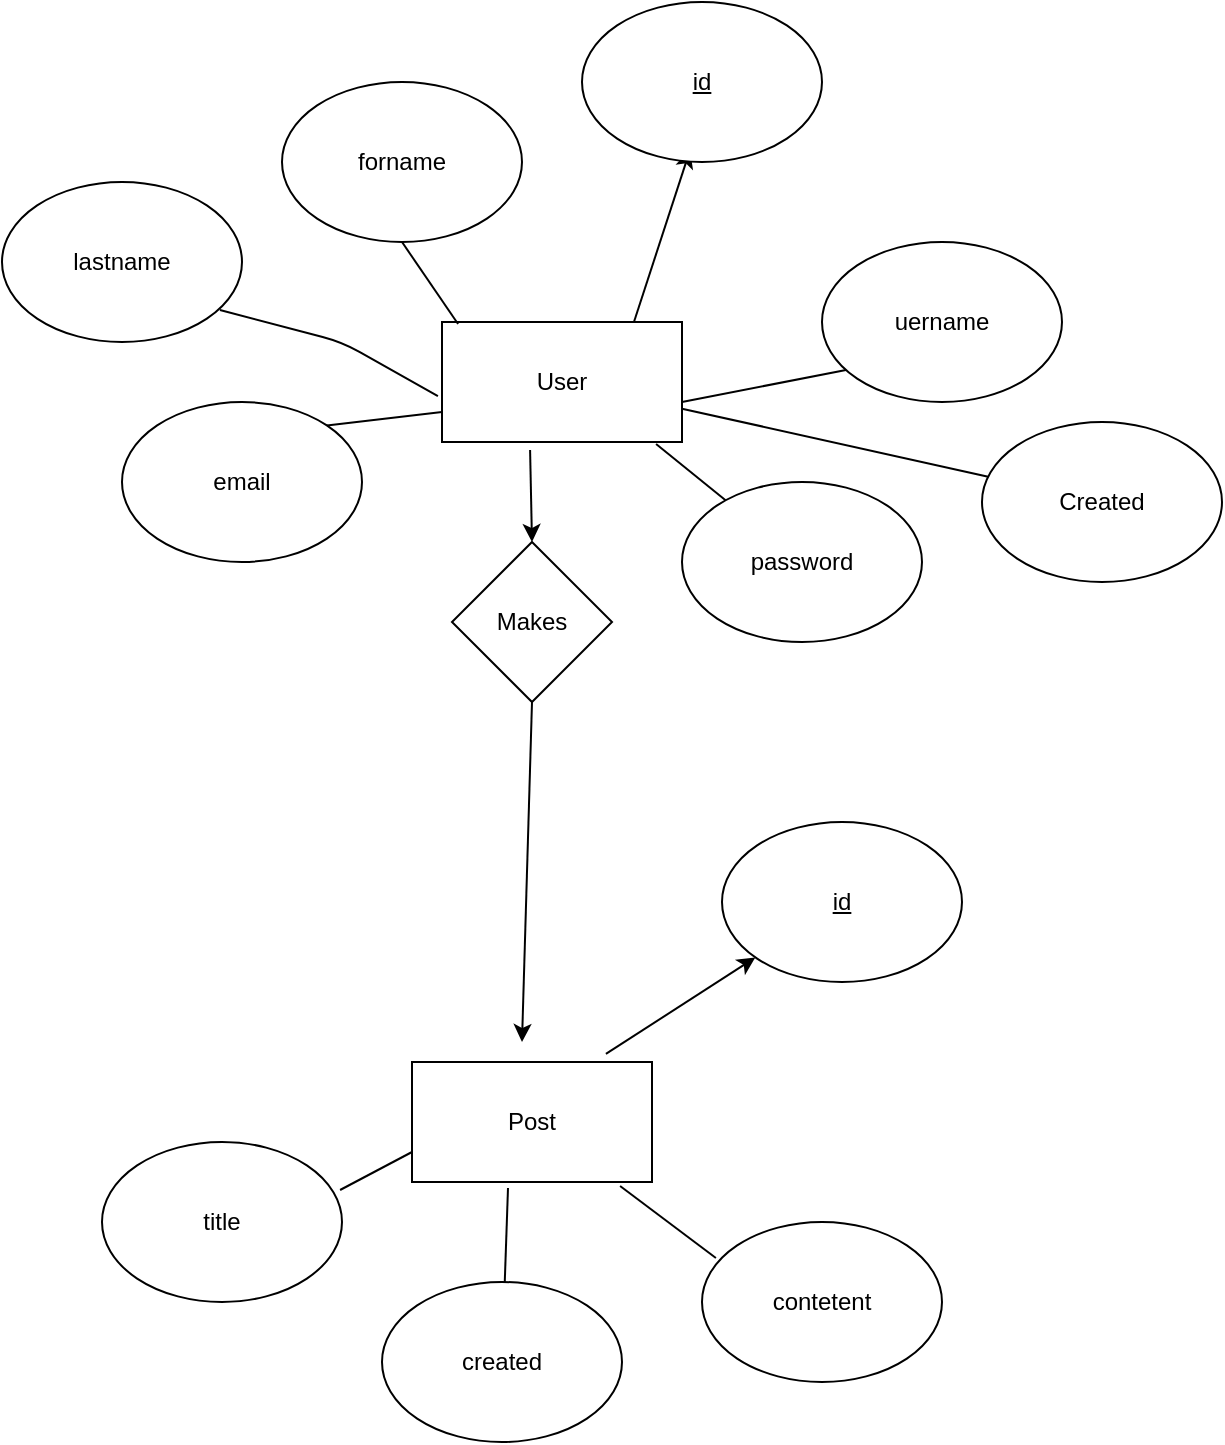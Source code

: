 <mxfile>
    <diagram id="tKXuXh3N10UlqcK_CjQs" name="Page-1">
        <mxGraphModel dx="839" dy="1879" grid="1" gridSize="10" guides="1" tooltips="1" connect="1" arrows="1" fold="1" page="1" pageScale="1" pageWidth="850" pageHeight="1100" math="0" shadow="0">
            <root>
                <mxCell id="0"/>
                <mxCell id="1" parent="0"/>
                <mxCell id="2" value="User" style="rounded=0;whiteSpace=wrap;html=1;" vertex="1" parent="1">
                    <mxGeometry x="320" y="120" width="120" height="60" as="geometry"/>
                </mxCell>
                <mxCell id="3" value="Post" style="rounded=0;whiteSpace=wrap;html=1;" vertex="1" parent="1">
                    <mxGeometry x="305" y="490" width="120" height="60" as="geometry"/>
                </mxCell>
                <mxCell id="4" value="" style="endArrow=classic;html=1;exitX=0.808;exitY=-0.067;exitDx=0;exitDy=0;exitPerimeter=0;" edge="1" parent="1" source="3" target="5">
                    <mxGeometry width="50" height="50" relative="1" as="geometry">
                        <mxPoint x="400" y="420" as="sourcePoint"/>
                        <mxPoint x="430" y="400" as="targetPoint"/>
                    </mxGeometry>
                </mxCell>
                <mxCell id="5" value="&lt;u&gt;id&lt;/u&gt;" style="ellipse;whiteSpace=wrap;html=1;" vertex="1" parent="1">
                    <mxGeometry x="460" y="370" width="120" height="80" as="geometry"/>
                </mxCell>
                <mxCell id="6" value="" style="endArrow=classic;html=1;exitX=0.808;exitY=-0.067;exitDx=0;exitDy=0;exitPerimeter=0;" edge="1" parent="1">
                    <mxGeometry width="50" height="50" relative="1" as="geometry">
                        <mxPoint x="415.98" y="120" as="sourcePoint"/>
                        <mxPoint x="444.02" y="34.02" as="targetPoint"/>
                    </mxGeometry>
                </mxCell>
                <mxCell id="7" value="&lt;u&gt;id&lt;/u&gt;" style="ellipse;whiteSpace=wrap;html=1;" vertex="1" parent="1">
                    <mxGeometry x="390" y="-40" width="120" height="80" as="geometry"/>
                </mxCell>
                <mxCell id="10" value="title" style="ellipse;whiteSpace=wrap;html=1;" vertex="1" parent="1">
                    <mxGeometry x="150" y="530" width="120" height="80" as="geometry"/>
                </mxCell>
                <mxCell id="11" value="contetent" style="ellipse;whiteSpace=wrap;html=1;" vertex="1" parent="1">
                    <mxGeometry x="450" y="570" width="120" height="80" as="geometry"/>
                </mxCell>
                <mxCell id="12" value="created" style="ellipse;whiteSpace=wrap;html=1;" vertex="1" parent="1">
                    <mxGeometry x="290" y="600" width="120" height="80" as="geometry"/>
                </mxCell>
                <mxCell id="13" value="Makes" style="rhombus;whiteSpace=wrap;html=1;" vertex="1" parent="1">
                    <mxGeometry x="325" y="230" width="80" height="80" as="geometry"/>
                </mxCell>
                <mxCell id="14" value="" style="endArrow=classic;html=1;exitX=0.367;exitY=1.067;exitDx=0;exitDy=0;exitPerimeter=0;entryX=0.5;entryY=0;entryDx=0;entryDy=0;" edge="1" parent="1" source="2" target="13">
                    <mxGeometry width="50" height="50" relative="1" as="geometry">
                        <mxPoint x="400" y="420" as="sourcePoint"/>
                        <mxPoint x="370" y="220" as="targetPoint"/>
                        <Array as="points"/>
                    </mxGeometry>
                </mxCell>
                <mxCell id="15" value="" style="endArrow=classic;html=1;exitX=0.5;exitY=1;exitDx=0;exitDy=0;" edge="1" parent="1" source="13">
                    <mxGeometry width="50" height="50" relative="1" as="geometry">
                        <mxPoint x="370" y="320" as="sourcePoint"/>
                        <mxPoint x="360" y="480" as="targetPoint"/>
                        <Array as="points"/>
                    </mxGeometry>
                </mxCell>
                <mxCell id="16" value="forname" style="ellipse;whiteSpace=wrap;html=1;" vertex="1" parent="1">
                    <mxGeometry x="240" width="120" height="80" as="geometry"/>
                </mxCell>
                <mxCell id="17" value="lastname" style="ellipse;whiteSpace=wrap;html=1;" vertex="1" parent="1">
                    <mxGeometry x="100" y="50" width="120" height="80" as="geometry"/>
                </mxCell>
                <mxCell id="18" value="email" style="ellipse;whiteSpace=wrap;html=1;" vertex="1" parent="1">
                    <mxGeometry x="160" y="160" width="120" height="80" as="geometry"/>
                </mxCell>
                <mxCell id="19" value="uername" style="ellipse;whiteSpace=wrap;html=1;" vertex="1" parent="1">
                    <mxGeometry x="510" y="80" width="120" height="80" as="geometry"/>
                </mxCell>
                <mxCell id="20" value="password" style="ellipse;whiteSpace=wrap;html=1;" vertex="1" parent="1">
                    <mxGeometry x="440" y="200" width="120" height="80" as="geometry"/>
                </mxCell>
                <mxCell id="21" value="Created" style="ellipse;whiteSpace=wrap;html=1;" vertex="1" parent="1">
                    <mxGeometry x="590" y="170" width="120" height="80" as="geometry"/>
                </mxCell>
                <mxCell id="22" value="" style="endArrow=none;html=1;entryX=0.1;entryY=0.8;entryDx=0;entryDy=0;entryPerimeter=0;" edge="1" parent="1" target="19">
                    <mxGeometry width="50" height="50" relative="1" as="geometry">
                        <mxPoint x="440" y="160" as="sourcePoint"/>
                        <mxPoint x="490" y="110" as="targetPoint"/>
                    </mxGeometry>
                </mxCell>
                <mxCell id="23" value="" style="endArrow=none;html=1;" edge="1" parent="1" source="2" target="21">
                    <mxGeometry width="50" height="50" relative="1" as="geometry">
                        <mxPoint x="450" y="170" as="sourcePoint"/>
                        <mxPoint x="532" y="154" as="targetPoint"/>
                    </mxGeometry>
                </mxCell>
                <mxCell id="24" value="" style="endArrow=none;html=1;exitX=0.892;exitY=1.017;exitDx=0;exitDy=0;exitPerimeter=0;" edge="1" parent="1" source="2" target="20">
                    <mxGeometry width="50" height="50" relative="1" as="geometry">
                        <mxPoint x="460" y="180" as="sourcePoint"/>
                        <mxPoint x="602.53" y="208.506" as="targetPoint"/>
                    </mxGeometry>
                </mxCell>
                <mxCell id="25" value="" style="endArrow=none;html=1;exitX=-0.017;exitY=0.617;exitDx=0;exitDy=0;exitPerimeter=0;entryX=0.908;entryY=0.8;entryDx=0;entryDy=0;entryPerimeter=0;" edge="1" parent="1" source="2" target="17">
                    <mxGeometry width="50" height="50" relative="1" as="geometry">
                        <mxPoint x="470" y="190" as="sourcePoint"/>
                        <mxPoint x="485.632" y="213.448" as="targetPoint"/>
                        <Array as="points">
                            <mxPoint x="270" y="130"/>
                        </Array>
                    </mxGeometry>
                </mxCell>
                <mxCell id="26" value="" style="endArrow=none;html=1;exitX=0;exitY=0.75;exitDx=0;exitDy=0;entryX=1;entryY=0;entryDx=0;entryDy=0;" edge="1" parent="1" source="2" target="18">
                    <mxGeometry width="50" height="50" relative="1" as="geometry">
                        <mxPoint x="327.96" y="167.02" as="sourcePoint"/>
                        <mxPoint x="218.96" y="124" as="targetPoint"/>
                        <Array as="points"/>
                    </mxGeometry>
                </mxCell>
                <mxCell id="27" value="" style="endArrow=none;html=1;exitX=0.067;exitY=0.017;exitDx=0;exitDy=0;exitPerimeter=0;entryX=0.5;entryY=1;entryDx=0;entryDy=0;" edge="1" parent="1" source="2" target="16">
                    <mxGeometry width="50" height="50" relative="1" as="geometry">
                        <mxPoint x="337.96" y="177.02" as="sourcePoint"/>
                        <mxPoint x="272.426" y="181.716" as="targetPoint"/>
                        <Array as="points"/>
                    </mxGeometry>
                </mxCell>
                <mxCell id="28" value="" style="endArrow=none;html=1;exitX=0;exitY=0.75;exitDx=0;exitDy=0;entryX=0.992;entryY=0.3;entryDx=0;entryDy=0;entryPerimeter=0;" edge="1" parent="1" source="3" target="10">
                    <mxGeometry width="50" height="50" relative="1" as="geometry">
                        <mxPoint x="338.04" y="131.02" as="sourcePoint"/>
                        <mxPoint x="310" y="90" as="targetPoint"/>
                        <Array as="points"/>
                    </mxGeometry>
                </mxCell>
                <mxCell id="29" value="" style="endArrow=none;html=1;exitX=0.4;exitY=1.05;exitDx=0;exitDy=0;exitPerimeter=0;" edge="1" parent="1" source="3" target="12">
                    <mxGeometry width="50" height="50" relative="1" as="geometry">
                        <mxPoint x="315" y="545" as="sourcePoint"/>
                        <mxPoint x="279.04" y="564" as="targetPoint"/>
                        <Array as="points"/>
                    </mxGeometry>
                </mxCell>
                <mxCell id="30" value="" style="endArrow=none;html=1;exitX=0.867;exitY=1.033;exitDx=0;exitDy=0;exitPerimeter=0;entryX=0.058;entryY=0.225;entryDx=0;entryDy=0;entryPerimeter=0;" edge="1" parent="1" source="3" target="11">
                    <mxGeometry width="50" height="50" relative="1" as="geometry">
                        <mxPoint x="325" y="555" as="sourcePoint"/>
                        <mxPoint x="345.689" y="611.155" as="targetPoint"/>
                        <Array as="points"/>
                    </mxGeometry>
                </mxCell>
            </root>
        </mxGraphModel>
    </diagram>
</mxfile>